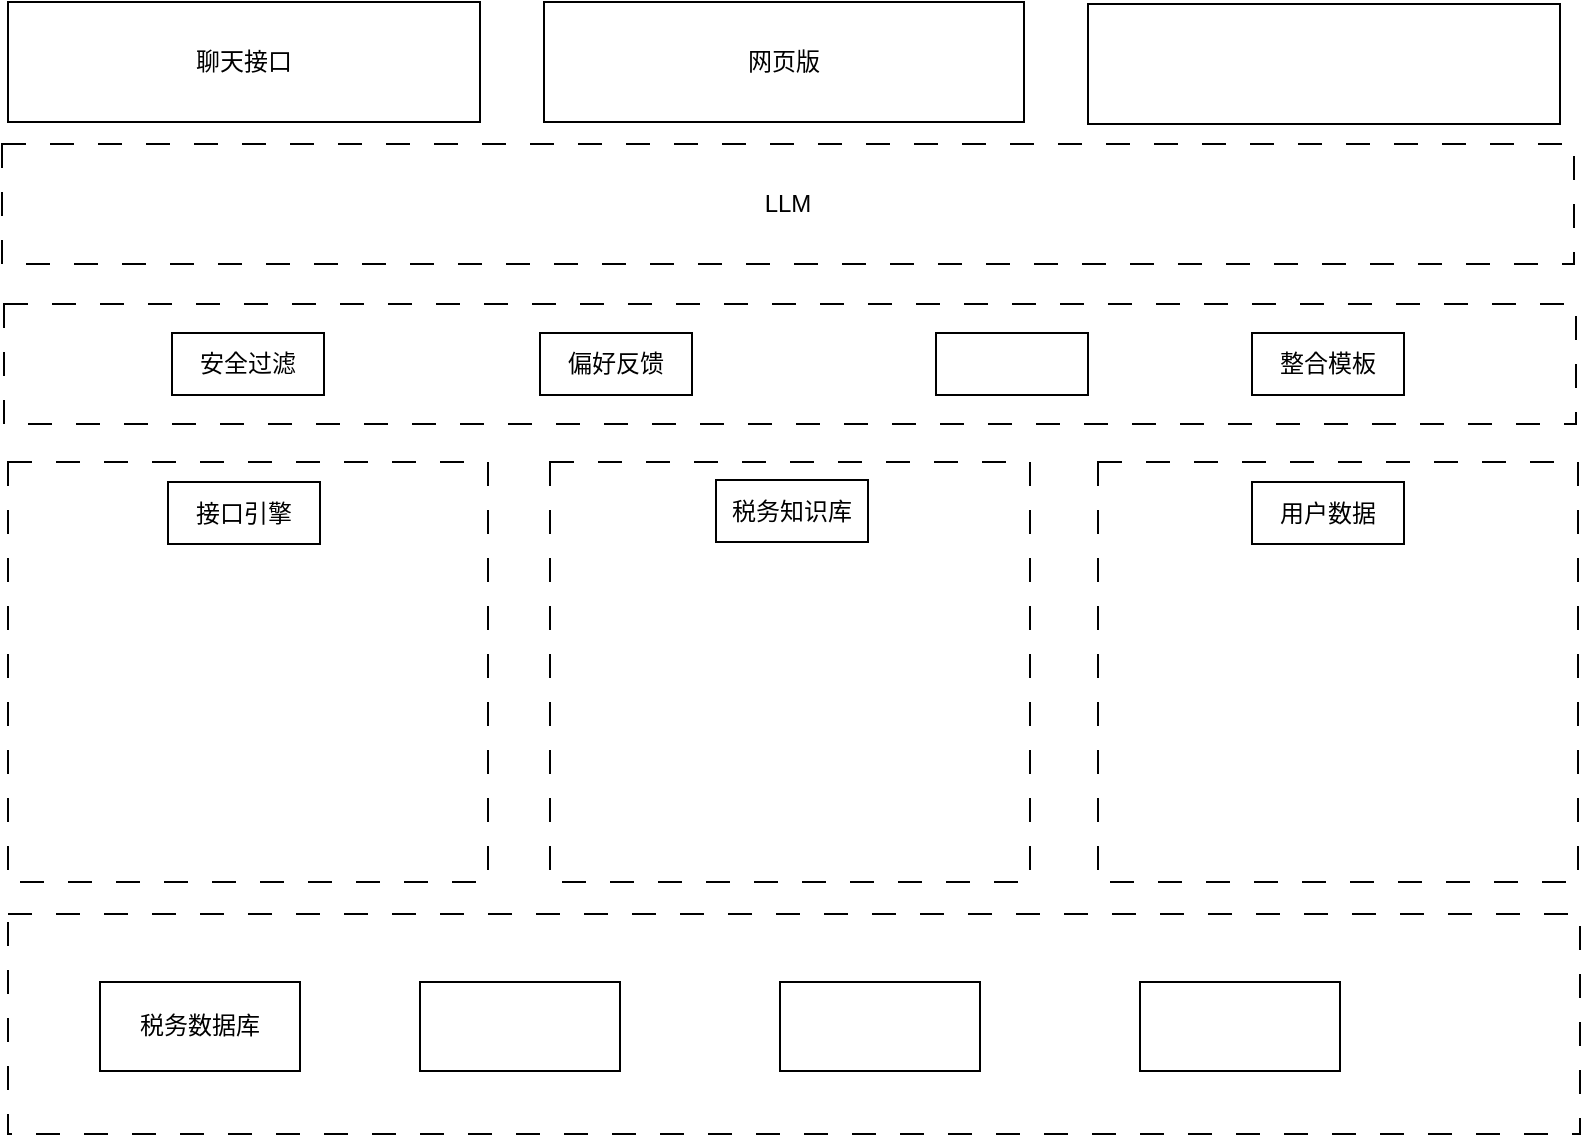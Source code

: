 <mxfile version="21.4.0" type="github">
  <diagram id="prtHgNgQTEPvFCAcTncT" name="Page-1">
    <mxGraphModel dx="2074" dy="708" grid="1" gridSize="10" guides="1" tooltips="1" connect="1" arrows="1" fold="1" page="1" pageScale="1" pageWidth="827" pageHeight="1169" math="0" shadow="0">
      <root>
        <mxCell id="0" />
        <mxCell id="1" parent="0" />
        <mxCell id="x8nBXtsITXjmfS0OLeBi-2" value="" style="rounded=0;whiteSpace=wrap;html=1;dashed=1;dashPattern=12 12;" vertex="1" parent="1">
          <mxGeometry x="24" y="339" width="240" height="210" as="geometry" />
        </mxCell>
        <mxCell id="x8nBXtsITXjmfS0OLeBi-4" value="" style="rounded=0;whiteSpace=wrap;html=1;dashed=1;dashPattern=12 12;" vertex="1" parent="1">
          <mxGeometry x="295" y="339" width="240" height="210" as="geometry" />
        </mxCell>
        <mxCell id="x8nBXtsITXjmfS0OLeBi-5" value="" style="rounded=0;whiteSpace=wrap;html=1;dashed=1;dashPattern=12 12;" vertex="1" parent="1">
          <mxGeometry x="569" y="339" width="240" height="210" as="geometry" />
        </mxCell>
        <mxCell id="x8nBXtsITXjmfS0OLeBi-6" value="" style="rounded=0;whiteSpace=wrap;html=1;dashed=1;dashPattern=12 12;" vertex="1" parent="1">
          <mxGeometry x="24" y="565" width="786" height="110" as="geometry" />
        </mxCell>
        <mxCell id="x8nBXtsITXjmfS0OLeBi-7" value="LLM" style="rounded=0;whiteSpace=wrap;html=1;dashed=1;dashPattern=12 12;" vertex="1" parent="1">
          <mxGeometry x="21" y="180" width="786" height="60" as="geometry" />
        </mxCell>
        <mxCell id="x8nBXtsITXjmfS0OLeBi-8" value="聊天接口" style="rounded=0;whiteSpace=wrap;html=1;" vertex="1" parent="1">
          <mxGeometry x="24" y="109" width="236" height="60" as="geometry" />
        </mxCell>
        <mxCell id="x8nBXtsITXjmfS0OLeBi-9" value="网页版" style="rounded=0;whiteSpace=wrap;html=1;" vertex="1" parent="1">
          <mxGeometry x="292" y="109" width="240" height="60" as="geometry" />
        </mxCell>
        <mxCell id="x8nBXtsITXjmfS0OLeBi-10" value="" style="rounded=0;whiteSpace=wrap;html=1;" vertex="1" parent="1">
          <mxGeometry x="564" y="110" width="236" height="60" as="geometry" />
        </mxCell>
        <mxCell id="x8nBXtsITXjmfS0OLeBi-11" value="接口引擎" style="rounded=0;whiteSpace=wrap;html=1;" vertex="1" parent="1">
          <mxGeometry x="104" y="349" width="76" height="31" as="geometry" />
        </mxCell>
        <mxCell id="x8nBXtsITXjmfS0OLeBi-12" value="税务知识库" style="rounded=0;whiteSpace=wrap;html=1;" vertex="1" parent="1">
          <mxGeometry x="378" y="348" width="76" height="31" as="geometry" />
        </mxCell>
        <mxCell id="x8nBXtsITXjmfS0OLeBi-13" value="用户数据" style="rounded=0;whiteSpace=wrap;html=1;" vertex="1" parent="1">
          <mxGeometry x="646" y="349" width="76" height="31" as="geometry" />
        </mxCell>
        <mxCell id="x8nBXtsITXjmfS0OLeBi-14" value="税务数据库" style="rounded=0;whiteSpace=wrap;html=1;" vertex="1" parent="1">
          <mxGeometry x="70" y="599" width="100" height="44.5" as="geometry" />
        </mxCell>
        <mxCell id="x8nBXtsITXjmfS0OLeBi-15" value="" style="rounded=0;whiteSpace=wrap;html=1;" vertex="1" parent="1">
          <mxGeometry x="230" y="599" width="100" height="44.5" as="geometry" />
        </mxCell>
        <mxCell id="x8nBXtsITXjmfS0OLeBi-16" value="" style="rounded=0;whiteSpace=wrap;html=1;" vertex="1" parent="1">
          <mxGeometry x="410" y="599" width="100" height="44.5" as="geometry" />
        </mxCell>
        <mxCell id="x8nBXtsITXjmfS0OLeBi-17" value="" style="rounded=0;whiteSpace=wrap;html=1;" vertex="1" parent="1">
          <mxGeometry x="590" y="599" width="100" height="44.5" as="geometry" />
        </mxCell>
        <mxCell id="x8nBXtsITXjmfS0OLeBi-18" value="" style="rounded=0;whiteSpace=wrap;html=1;dashed=1;dashPattern=12 12;" vertex="1" parent="1">
          <mxGeometry x="22" y="260" width="786" height="60" as="geometry" />
        </mxCell>
        <mxCell id="x8nBXtsITXjmfS0OLeBi-19" value="安全过滤" style="rounded=0;whiteSpace=wrap;html=1;" vertex="1" parent="1">
          <mxGeometry x="106" y="274.5" width="76" height="31" as="geometry" />
        </mxCell>
        <mxCell id="x8nBXtsITXjmfS0OLeBi-20" value="偏好反馈" style="rounded=0;whiteSpace=wrap;html=1;" vertex="1" parent="1">
          <mxGeometry x="290" y="274.5" width="76" height="31" as="geometry" />
        </mxCell>
        <mxCell id="x8nBXtsITXjmfS0OLeBi-21" value="整合模板" style="rounded=0;whiteSpace=wrap;html=1;" vertex="1" parent="1">
          <mxGeometry x="646" y="274.5" width="76" height="31" as="geometry" />
        </mxCell>
        <mxCell id="x8nBXtsITXjmfS0OLeBi-22" value="" style="rounded=0;whiteSpace=wrap;html=1;" vertex="1" parent="1">
          <mxGeometry x="488" y="274.5" width="76" height="31" as="geometry" />
        </mxCell>
      </root>
    </mxGraphModel>
  </diagram>
</mxfile>

